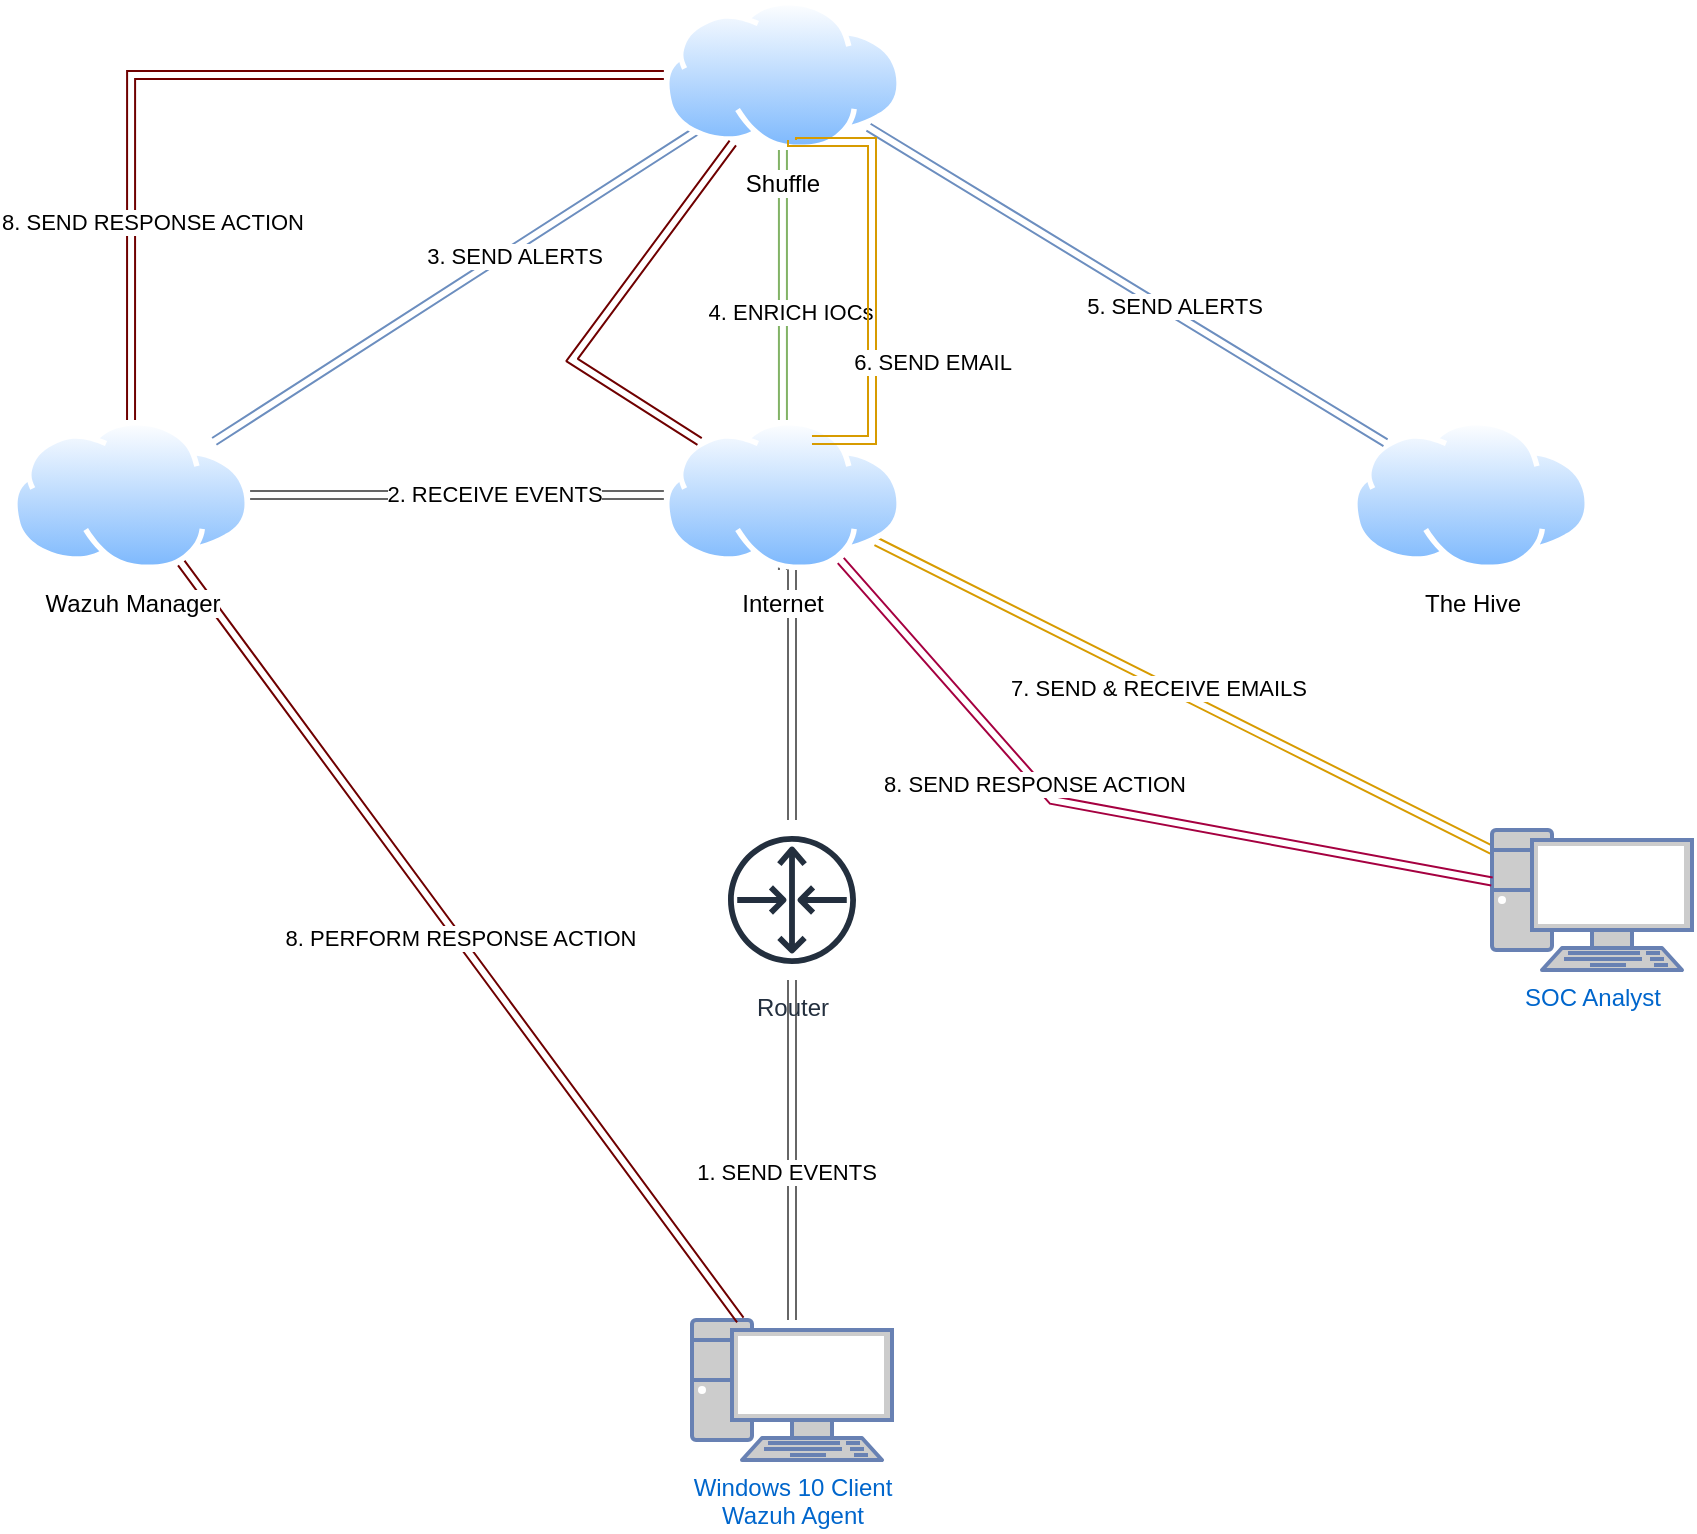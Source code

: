 <mxfile version="25.0.3">
  <diagram name="Page-1" id="822b0af5-4adb-64df-f703-e8dfc1f81529">
    <mxGraphModel dx="880" dy="529" grid="1" gridSize="10" guides="1" tooltips="1" connect="1" arrows="1" fold="1" page="1" pageScale="1" pageWidth="1100" pageHeight="850" background="none" math="0" shadow="0">
      <root>
        <mxCell id="0" />
        <mxCell id="1" parent="0" />
        <mxCell id="zolQmmYBT3K4ZvcSS78y-8" style="edgeStyle=orthogonalEdgeStyle;rounded=0;orthogonalLoop=1;jettySize=auto;html=1;startArrow=classic;startFill=1;shape=link;strokeColor=#666666;fillColor=#f5f5f5;" edge="1" parent="1" source="zolQmmYBT3K4ZvcSS78y-1" target="zolQmmYBT3K4ZvcSS78y-2">
          <mxGeometry relative="1" as="geometry" />
        </mxCell>
        <mxCell id="zolQmmYBT3K4ZvcSS78y-11" value="1. SEND EVENTS" style="edgeLabel;html=1;align=center;verticalAlign=middle;resizable=0;points=[];" vertex="1" connectable="0" parent="zolQmmYBT3K4ZvcSS78y-8">
          <mxGeometry x="-0.132" y="3" relative="1" as="geometry">
            <mxPoint as="offset" />
          </mxGeometry>
        </mxCell>
        <mxCell id="zolQmmYBT3K4ZvcSS78y-1" value="Windows 10 Client&lt;div&gt;Wazuh Agent&lt;/div&gt;" style="fontColor=#0066CC;verticalAlign=top;verticalLabelPosition=bottom;labelPosition=center;align=center;html=1;outlineConnect=0;fillColor=#CCCCCC;strokeColor=#6881B3;gradientColor=none;gradientDirection=north;strokeWidth=2;shape=mxgraph.networks.pc;" vertex="1" parent="1">
          <mxGeometry x="480" y="700" width="100" height="70" as="geometry" />
        </mxCell>
        <mxCell id="zolQmmYBT3K4ZvcSS78y-12" style="edgeStyle=orthogonalEdgeStyle;rounded=0;orthogonalLoop=1;jettySize=auto;html=1;entryX=0.5;entryY=1;entryDx=0;entryDy=0;shape=link;fillColor=#f5f5f5;strokeColor=#666666;" edge="1" parent="1" source="zolQmmYBT3K4ZvcSS78y-2" target="zolQmmYBT3K4ZvcSS78y-3">
          <mxGeometry relative="1" as="geometry">
            <Array as="points">
              <mxPoint x="530" y="320" />
              <mxPoint x="526" y="320" />
            </Array>
          </mxGeometry>
        </mxCell>
        <mxCell id="zolQmmYBT3K4ZvcSS78y-2" value="Router" style="sketch=0;outlineConnect=0;fontColor=#232F3E;gradientColor=none;strokeColor=#232F3E;fillColor=#ffffff;dashed=0;verticalLabelPosition=bottom;verticalAlign=top;align=center;html=1;fontSize=12;fontStyle=0;aspect=fixed;shape=mxgraph.aws4.resourceIcon;resIcon=mxgraph.aws4.router;" vertex="1" parent="1">
          <mxGeometry x="490" y="450" width="80" height="80" as="geometry" />
        </mxCell>
        <mxCell id="zolQmmYBT3K4ZvcSS78y-13" style="edgeStyle=orthogonalEdgeStyle;rounded=0;orthogonalLoop=1;jettySize=auto;html=1;shape=link;fillColor=#f5f5f5;strokeColor=#666666;" edge="1" parent="1" source="zolQmmYBT3K4ZvcSS78y-3" target="zolQmmYBT3K4ZvcSS78y-4">
          <mxGeometry relative="1" as="geometry" />
        </mxCell>
        <mxCell id="zolQmmYBT3K4ZvcSS78y-14" value="2. RECEIVE EVENTS" style="edgeLabel;html=1;align=center;verticalAlign=middle;resizable=0;points=[];" vertex="1" connectable="0" parent="zolQmmYBT3K4ZvcSS78y-13">
          <mxGeometry x="-0.172" y="-1" relative="1" as="geometry">
            <mxPoint as="offset" />
          </mxGeometry>
        </mxCell>
        <mxCell id="zolQmmYBT3K4ZvcSS78y-24" style="rounded=0;orthogonalLoop=1;jettySize=auto;html=1;shape=link;fillColor=#ffe6cc;strokeColor=#d79b00;" edge="1" parent="1" source="zolQmmYBT3K4ZvcSS78y-3" target="zolQmmYBT3K4ZvcSS78y-7">
          <mxGeometry relative="1" as="geometry" />
        </mxCell>
        <mxCell id="zolQmmYBT3K4ZvcSS78y-25" value="7. SEND &amp;amp; RECEIVE EMAILS" style="edgeLabel;html=1;align=center;verticalAlign=middle;resizable=0;points=[];" vertex="1" connectable="0" parent="zolQmmYBT3K4ZvcSS78y-24">
          <mxGeometry x="-0.081" y="-2" relative="1" as="geometry">
            <mxPoint as="offset" />
          </mxGeometry>
        </mxCell>
        <mxCell id="zolQmmYBT3K4ZvcSS78y-3" value="Internet" style="image;aspect=fixed;perimeter=ellipsePerimeter;html=1;align=center;shadow=0;dashed=0;spacingTop=3;image=img/lib/active_directory/internet_cloud.svg;" vertex="1" parent="1">
          <mxGeometry x="465.94" y="250" width="119.05" height="75" as="geometry" />
        </mxCell>
        <mxCell id="zolQmmYBT3K4ZvcSS78y-15" style="rounded=0;orthogonalLoop=1;jettySize=auto;html=1;shape=link;fillColor=#dae8fc;strokeColor=#6c8ebf;" edge="1" parent="1" source="zolQmmYBT3K4ZvcSS78y-4" target="zolQmmYBT3K4ZvcSS78y-6">
          <mxGeometry relative="1" as="geometry">
            <mxPoint x="199.525" y="70.0" as="targetPoint" />
          </mxGeometry>
        </mxCell>
        <mxCell id="zolQmmYBT3K4ZvcSS78y-16" value="3. SEND ALERTS" style="edgeLabel;html=1;align=center;verticalAlign=middle;resizable=0;points=[];" vertex="1" connectable="0" parent="zolQmmYBT3K4ZvcSS78y-15">
          <mxGeometry x="0.222" y="-3" relative="1" as="geometry">
            <mxPoint as="offset" />
          </mxGeometry>
        </mxCell>
        <mxCell id="zolQmmYBT3K4ZvcSS78y-32" style="rounded=0;orthogonalLoop=1;jettySize=auto;html=1;shape=link;fillColor=#a20025;strokeColor=#6F0000;" edge="1" parent="1" source="zolQmmYBT3K4ZvcSS78y-4" target="zolQmmYBT3K4ZvcSS78y-1">
          <mxGeometry relative="1" as="geometry" />
        </mxCell>
        <mxCell id="zolQmmYBT3K4ZvcSS78y-33" value="8. PERFORM RESPONSE ACTION" style="edgeLabel;html=1;align=center;verticalAlign=middle;resizable=0;points=[];" vertex="1" connectable="0" parent="zolQmmYBT3K4ZvcSS78y-32">
          <mxGeometry x="-0.007" y="1" relative="1" as="geometry">
            <mxPoint as="offset" />
          </mxGeometry>
        </mxCell>
        <mxCell id="zolQmmYBT3K4ZvcSS78y-4" value="Wazuh Manager" style="image;aspect=fixed;perimeter=ellipsePerimeter;html=1;align=center;shadow=0;dashed=0;spacingTop=3;image=img/lib/active_directory/internet_cloud.svg;" vertex="1" parent="1">
          <mxGeometry x="140.0" y="250" width="119.05" height="75" as="geometry" />
        </mxCell>
        <mxCell id="zolQmmYBT3K4ZvcSS78y-5" value="The Hive" style="image;aspect=fixed;perimeter=ellipsePerimeter;html=1;align=center;shadow=0;dashed=0;spacingTop=3;image=img/lib/active_directory/internet_cloud.svg;" vertex="1" parent="1">
          <mxGeometry x="810" y="250" width="119.05" height="75" as="geometry" />
        </mxCell>
        <mxCell id="zolQmmYBT3K4ZvcSS78y-17" style="edgeStyle=orthogonalEdgeStyle;rounded=0;orthogonalLoop=1;jettySize=auto;html=1;fillColor=#d5e8d4;strokeColor=#82b366;shape=link;" edge="1" parent="1" source="zolQmmYBT3K4ZvcSS78y-6" target="zolQmmYBT3K4ZvcSS78y-3">
          <mxGeometry relative="1" as="geometry" />
        </mxCell>
        <mxCell id="zolQmmYBT3K4ZvcSS78y-18" value="4. ENRICH IOCs" style="edgeLabel;html=1;align=center;verticalAlign=middle;resizable=0;points=[];" vertex="1" connectable="0" parent="zolQmmYBT3K4ZvcSS78y-17">
          <mxGeometry x="0.212" y="3" relative="1" as="geometry">
            <mxPoint y="-1" as="offset" />
          </mxGeometry>
        </mxCell>
        <mxCell id="zolQmmYBT3K4ZvcSS78y-19" style="rounded=0;orthogonalLoop=1;jettySize=auto;html=1;shape=link;fillColor=#dae8fc;strokeColor=#6c8ebf;" edge="1" parent="1" source="zolQmmYBT3K4ZvcSS78y-6" target="zolQmmYBT3K4ZvcSS78y-5">
          <mxGeometry relative="1" as="geometry" />
        </mxCell>
        <mxCell id="zolQmmYBT3K4ZvcSS78y-20" value="5. SEND ALERTS" style="edgeLabel;html=1;align=center;verticalAlign=middle;resizable=0;points=[];" vertex="1" connectable="0" parent="zolQmmYBT3K4ZvcSS78y-19">
          <mxGeometry x="0.166" y="3" relative="1" as="geometry">
            <mxPoint as="offset" />
          </mxGeometry>
        </mxCell>
        <mxCell id="zolQmmYBT3K4ZvcSS78y-30" style="edgeStyle=orthogonalEdgeStyle;rounded=0;orthogonalLoop=1;jettySize=auto;html=1;shape=link;fillColor=#a20025;strokeColor=#6F0000;" edge="1" parent="1" source="zolQmmYBT3K4ZvcSS78y-6" target="zolQmmYBT3K4ZvcSS78y-4">
          <mxGeometry relative="1" as="geometry" />
        </mxCell>
        <mxCell id="zolQmmYBT3K4ZvcSS78y-31" value="8. SEND RESPONSE ACTION" style="edgeLabel;html=1;align=center;verticalAlign=middle;resizable=0;points=[];" vertex="1" connectable="0" parent="zolQmmYBT3K4ZvcSS78y-30">
          <mxGeometry x="-0.253" y="-2" relative="1" as="geometry">
            <mxPoint x="-92" y="75" as="offset" />
          </mxGeometry>
        </mxCell>
        <mxCell id="zolQmmYBT3K4ZvcSS78y-6" value="Shuffle" style="image;aspect=fixed;perimeter=ellipsePerimeter;html=1;align=center;shadow=0;dashed=0;spacingTop=3;image=img/lib/active_directory/internet_cloud.svg;" vertex="1" parent="1">
          <mxGeometry x="465.94" y="40" width="119.05" height="75" as="geometry" />
        </mxCell>
        <mxCell id="zolQmmYBT3K4ZvcSS78y-7" value="SOC Analyst" style="fontColor=#0066CC;verticalAlign=top;verticalLabelPosition=bottom;labelPosition=center;align=center;html=1;outlineConnect=0;fillColor=#CCCCCC;strokeColor=#6881B3;gradientColor=none;gradientDirection=north;strokeWidth=2;shape=mxgraph.networks.pc;" vertex="1" parent="1">
          <mxGeometry x="880" y="455" width="100" height="70" as="geometry" />
        </mxCell>
        <mxCell id="zolQmmYBT3K4ZvcSS78y-22" style="edgeStyle=orthogonalEdgeStyle;rounded=0;orthogonalLoop=1;jettySize=auto;html=1;entryX=0.706;entryY=0.267;entryDx=0;entryDy=0;entryPerimeter=0;curved=1;shape=link;fillColor=#ffe6cc;strokeColor=#d79b00;" edge="1" parent="1">
          <mxGeometry relative="1" as="geometry">
            <mxPoint x="530" y="110" as="sourcePoint" />
            <mxPoint x="539.989" y="260.025" as="targetPoint" />
            <Array as="points">
              <mxPoint x="530" y="111" />
              <mxPoint x="570" y="111" />
              <mxPoint x="570" y="260" />
            </Array>
          </mxGeometry>
        </mxCell>
        <mxCell id="zolQmmYBT3K4ZvcSS78y-23" value="6. SEND EMAIL" style="edgeLabel;html=1;align=center;verticalAlign=middle;resizable=0;points=[];" vertex="1" connectable="0" parent="zolQmmYBT3K4ZvcSS78y-22">
          <mxGeometry x="-0.156" y="1" relative="1" as="geometry">
            <mxPoint x="29" y="58" as="offset" />
          </mxGeometry>
        </mxCell>
        <mxCell id="zolQmmYBT3K4ZvcSS78y-26" style="rounded=0;orthogonalLoop=1;jettySize=auto;html=1;shape=link;fillColor=#d80073;strokeColor=#A50040;" edge="1" parent="1" source="zolQmmYBT3K4ZvcSS78y-7" target="zolQmmYBT3K4ZvcSS78y-3">
          <mxGeometry relative="1" as="geometry">
            <Array as="points">
              <mxPoint x="660" y="440" />
            </Array>
          </mxGeometry>
        </mxCell>
        <mxCell id="zolQmmYBT3K4ZvcSS78y-27" value="8. SEND RESPONSE ACTION" style="edgeLabel;html=1;align=center;verticalAlign=middle;resizable=0;points=[];" vertex="1" connectable="0" parent="zolQmmYBT3K4ZvcSS78y-26">
          <mxGeometry x="0.231" y="1" relative="1" as="geometry">
            <mxPoint as="offset" />
          </mxGeometry>
        </mxCell>
        <mxCell id="zolQmmYBT3K4ZvcSS78y-28" style="rounded=0;orthogonalLoop=1;jettySize=auto;html=1;shape=link;fillColor=#a20025;strokeColor=#6F0000;" edge="1" parent="1" source="zolQmmYBT3K4ZvcSS78y-3" target="zolQmmYBT3K4ZvcSS78y-6">
          <mxGeometry relative="1" as="geometry">
            <mxPoint x="490" y="100" as="targetPoint" />
            <Array as="points">
              <mxPoint x="420" y="220" />
            </Array>
          </mxGeometry>
        </mxCell>
      </root>
    </mxGraphModel>
  </diagram>
</mxfile>
